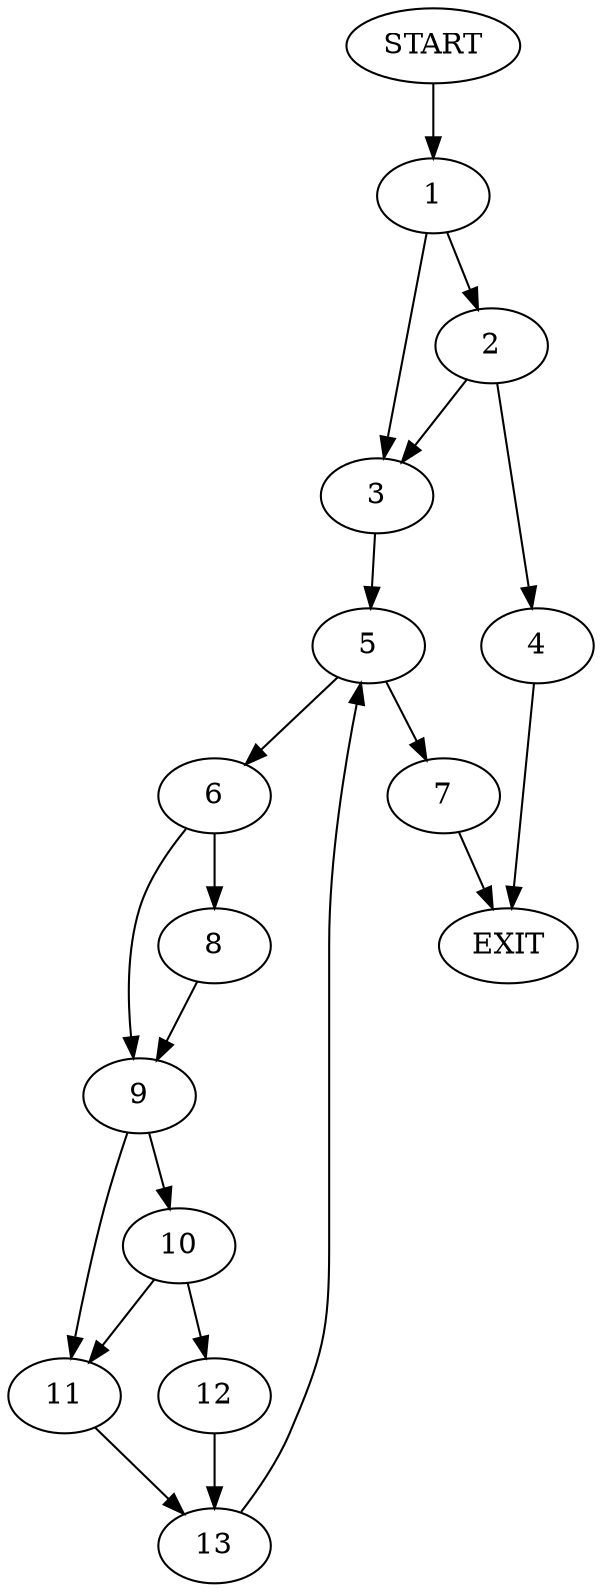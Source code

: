 digraph {
0 [label="START"]
14 [label="EXIT"]
0 -> 1
1 -> 2
1 -> 3
2 -> 4
2 -> 3
3 -> 5
4 -> 14
5 -> 6
5 -> 7
6 -> 8
6 -> 9
7 -> 14
8 -> 9
9 -> 10
9 -> 11
10 -> 12
10 -> 11
11 -> 13
12 -> 13
13 -> 5
}
